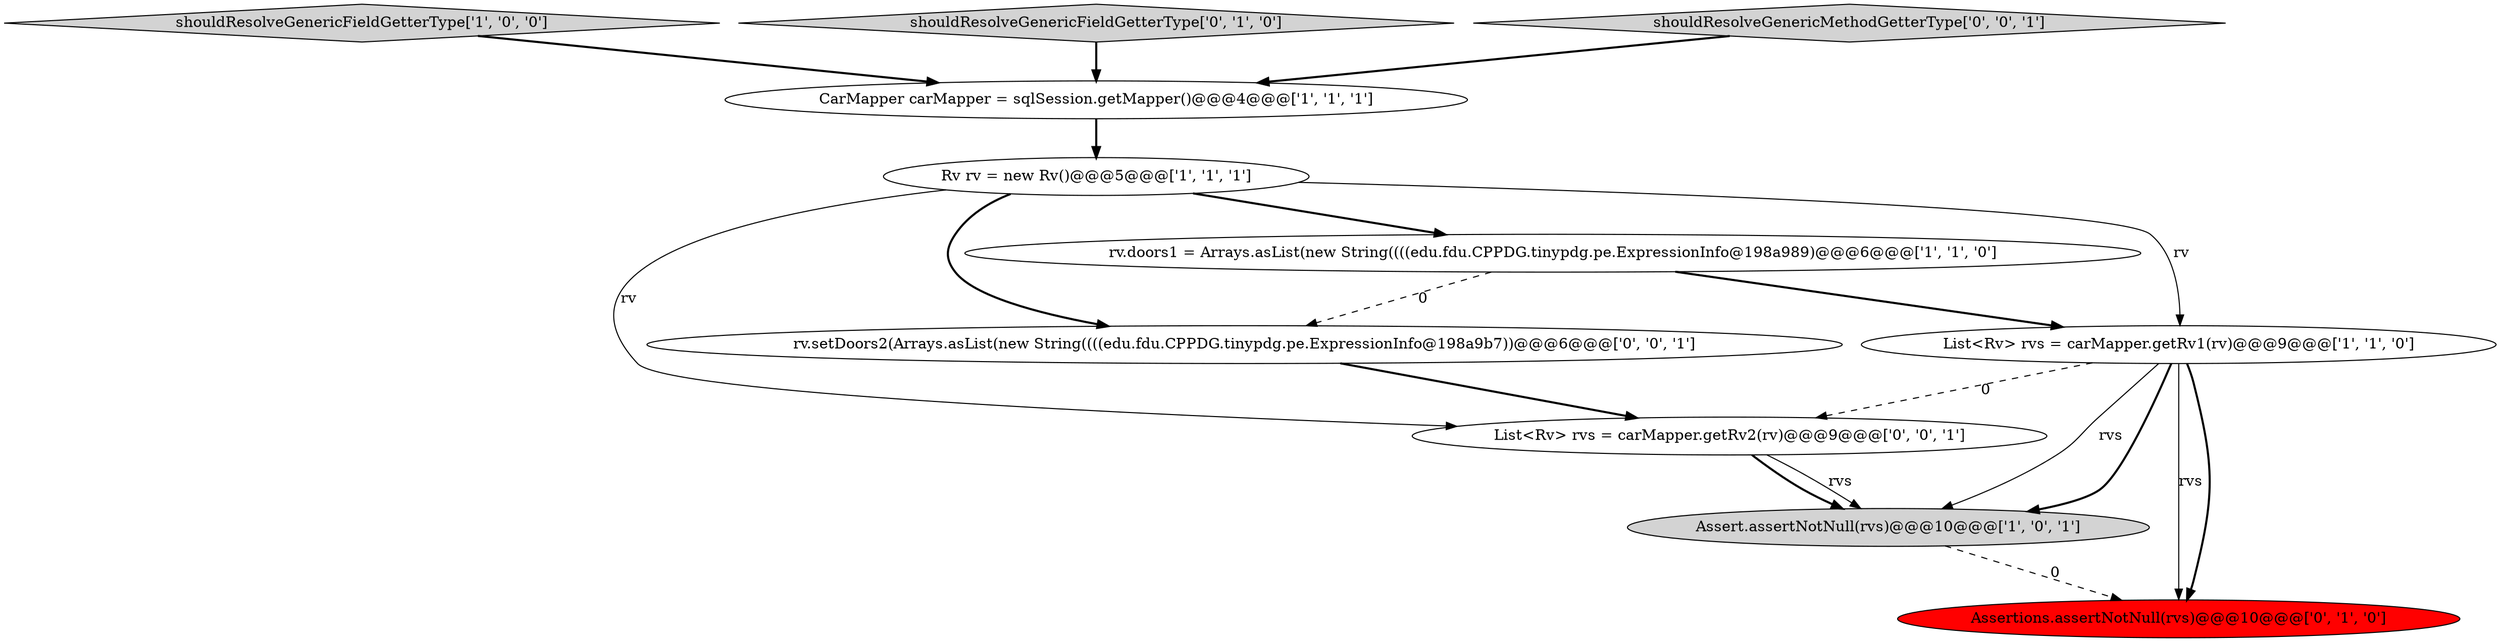digraph {
6 [style = filled, label = "Assertions.assertNotNull(rvs)@@@10@@@['0', '1', '0']", fillcolor = red, shape = ellipse image = "AAA1AAABBB2BBB"];
3 [style = filled, label = "CarMapper carMapper = sqlSession.getMapper()@@@4@@@['1', '1', '1']", fillcolor = white, shape = ellipse image = "AAA0AAABBB1BBB"];
2 [style = filled, label = "shouldResolveGenericFieldGetterType['1', '0', '0']", fillcolor = lightgray, shape = diamond image = "AAA0AAABBB1BBB"];
0 [style = filled, label = "List<Rv> rvs = carMapper.getRv1(rv)@@@9@@@['1', '1', '0']", fillcolor = white, shape = ellipse image = "AAA0AAABBB1BBB"];
7 [style = filled, label = "shouldResolveGenericFieldGetterType['0', '1', '0']", fillcolor = lightgray, shape = diamond image = "AAA0AAABBB2BBB"];
1 [style = filled, label = "Rv rv = new Rv()@@@5@@@['1', '1', '1']", fillcolor = white, shape = ellipse image = "AAA0AAABBB1BBB"];
5 [style = filled, label = "rv.doors1 = Arrays.asList(new String((((edu.fdu.CPPDG.tinypdg.pe.ExpressionInfo@198a989)@@@6@@@['1', '1', '0']", fillcolor = white, shape = ellipse image = "AAA0AAABBB1BBB"];
9 [style = filled, label = "shouldResolveGenericMethodGetterType['0', '0', '1']", fillcolor = lightgray, shape = diamond image = "AAA0AAABBB3BBB"];
4 [style = filled, label = "Assert.assertNotNull(rvs)@@@10@@@['1', '0', '1']", fillcolor = lightgray, shape = ellipse image = "AAA0AAABBB1BBB"];
8 [style = filled, label = "List<Rv> rvs = carMapper.getRv2(rv)@@@9@@@['0', '0', '1']", fillcolor = white, shape = ellipse image = "AAA0AAABBB3BBB"];
10 [style = filled, label = "rv.setDoors2(Arrays.asList(new String((((edu.fdu.CPPDG.tinypdg.pe.ExpressionInfo@198a9b7))@@@6@@@['0', '0', '1']", fillcolor = white, shape = ellipse image = "AAA0AAABBB3BBB"];
1->5 [style = bold, label=""];
9->3 [style = bold, label=""];
1->0 [style = solid, label="rv"];
0->8 [style = dashed, label="0"];
8->4 [style = bold, label=""];
10->8 [style = bold, label=""];
5->0 [style = bold, label=""];
3->1 [style = bold, label=""];
1->10 [style = bold, label=""];
0->4 [style = bold, label=""];
0->6 [style = bold, label=""];
0->6 [style = solid, label="rvs"];
8->4 [style = solid, label="rvs"];
4->6 [style = dashed, label="0"];
5->10 [style = dashed, label="0"];
7->3 [style = bold, label=""];
1->8 [style = solid, label="rv"];
2->3 [style = bold, label=""];
0->4 [style = solid, label="rvs"];
}
